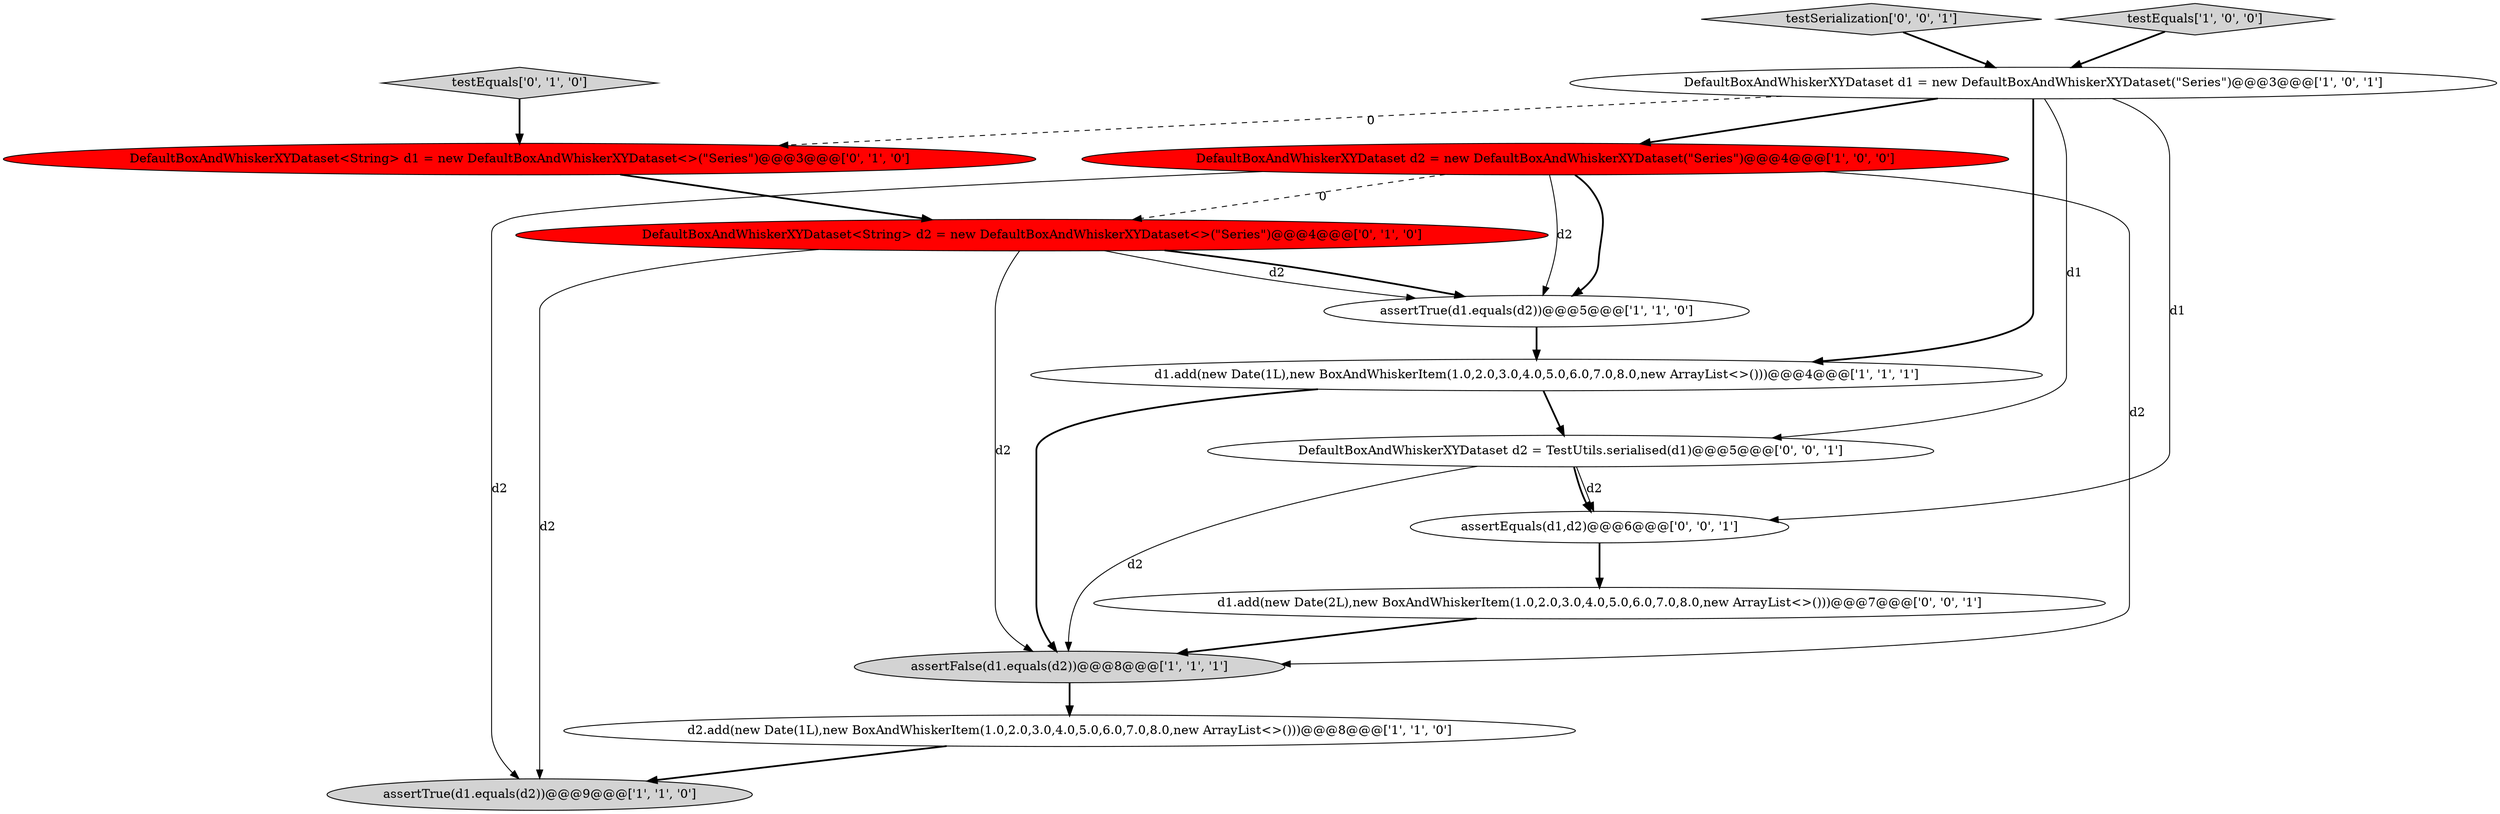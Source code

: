 digraph {
9 [style = filled, label = "DefaultBoxAndWhiskerXYDataset<String> d1 = new DefaultBoxAndWhiskerXYDataset<>(\"Series\")@@@3@@@['0', '1', '0']", fillcolor = red, shape = ellipse image = "AAA1AAABBB2BBB"];
10 [style = filled, label = "DefaultBoxAndWhiskerXYDataset<String> d2 = new DefaultBoxAndWhiskerXYDataset<>(\"Series\")@@@4@@@['0', '1', '0']", fillcolor = red, shape = ellipse image = "AAA1AAABBB2BBB"];
8 [style = filled, label = "testEquals['0', '1', '0']", fillcolor = lightgray, shape = diamond image = "AAA0AAABBB2BBB"];
13 [style = filled, label = "testSerialization['0', '0', '1']", fillcolor = lightgray, shape = diamond image = "AAA0AAABBB3BBB"];
12 [style = filled, label = "DefaultBoxAndWhiskerXYDataset d2 = TestUtils.serialised(d1)@@@5@@@['0', '0', '1']", fillcolor = white, shape = ellipse image = "AAA0AAABBB3BBB"];
0 [style = filled, label = "testEquals['1', '0', '0']", fillcolor = lightgray, shape = diamond image = "AAA0AAABBB1BBB"];
14 [style = filled, label = "assertEquals(d1,d2)@@@6@@@['0', '0', '1']", fillcolor = white, shape = ellipse image = "AAA0AAABBB3BBB"];
3 [style = filled, label = "assertTrue(d1.equals(d2))@@@5@@@['1', '1', '0']", fillcolor = white, shape = ellipse image = "AAA0AAABBB1BBB"];
5 [style = filled, label = "d2.add(new Date(1L),new BoxAndWhiskerItem(1.0,2.0,3.0,4.0,5.0,6.0,7.0,8.0,new ArrayList<>()))@@@8@@@['1', '1', '0']", fillcolor = white, shape = ellipse image = "AAA0AAABBB1BBB"];
6 [style = filled, label = "d1.add(new Date(1L),new BoxAndWhiskerItem(1.0,2.0,3.0,4.0,5.0,6.0,7.0,8.0,new ArrayList<>()))@@@4@@@['1', '1', '1']", fillcolor = white, shape = ellipse image = "AAA0AAABBB1BBB"];
11 [style = filled, label = "d1.add(new Date(2L),new BoxAndWhiskerItem(1.0,2.0,3.0,4.0,5.0,6.0,7.0,8.0,new ArrayList<>()))@@@7@@@['0', '0', '1']", fillcolor = white, shape = ellipse image = "AAA0AAABBB3BBB"];
4 [style = filled, label = "assertFalse(d1.equals(d2))@@@8@@@['1', '1', '1']", fillcolor = lightgray, shape = ellipse image = "AAA0AAABBB1BBB"];
1 [style = filled, label = "DefaultBoxAndWhiskerXYDataset d1 = new DefaultBoxAndWhiskerXYDataset(\"Series\")@@@3@@@['1', '0', '1']", fillcolor = white, shape = ellipse image = "AAA0AAABBB1BBB"];
2 [style = filled, label = "DefaultBoxAndWhiskerXYDataset d2 = new DefaultBoxAndWhiskerXYDataset(\"Series\")@@@4@@@['1', '0', '0']", fillcolor = red, shape = ellipse image = "AAA1AAABBB1BBB"];
7 [style = filled, label = "assertTrue(d1.equals(d2))@@@9@@@['1', '1', '0']", fillcolor = lightgray, shape = ellipse image = "AAA0AAABBB1BBB"];
10->4 [style = solid, label="d2"];
10->7 [style = solid, label="d2"];
2->3 [style = bold, label=""];
11->4 [style = bold, label=""];
12->14 [style = solid, label="d2"];
3->6 [style = bold, label=""];
10->3 [style = bold, label=""];
10->3 [style = solid, label="d2"];
1->9 [style = dashed, label="0"];
1->12 [style = solid, label="d1"];
9->10 [style = bold, label=""];
2->4 [style = solid, label="d2"];
13->1 [style = bold, label=""];
2->10 [style = dashed, label="0"];
1->14 [style = solid, label="d1"];
6->4 [style = bold, label=""];
2->7 [style = solid, label="d2"];
1->6 [style = bold, label=""];
2->3 [style = solid, label="d2"];
0->1 [style = bold, label=""];
12->4 [style = solid, label="d2"];
12->14 [style = bold, label=""];
8->9 [style = bold, label=""];
5->7 [style = bold, label=""];
1->2 [style = bold, label=""];
14->11 [style = bold, label=""];
4->5 [style = bold, label=""];
6->12 [style = bold, label=""];
}
